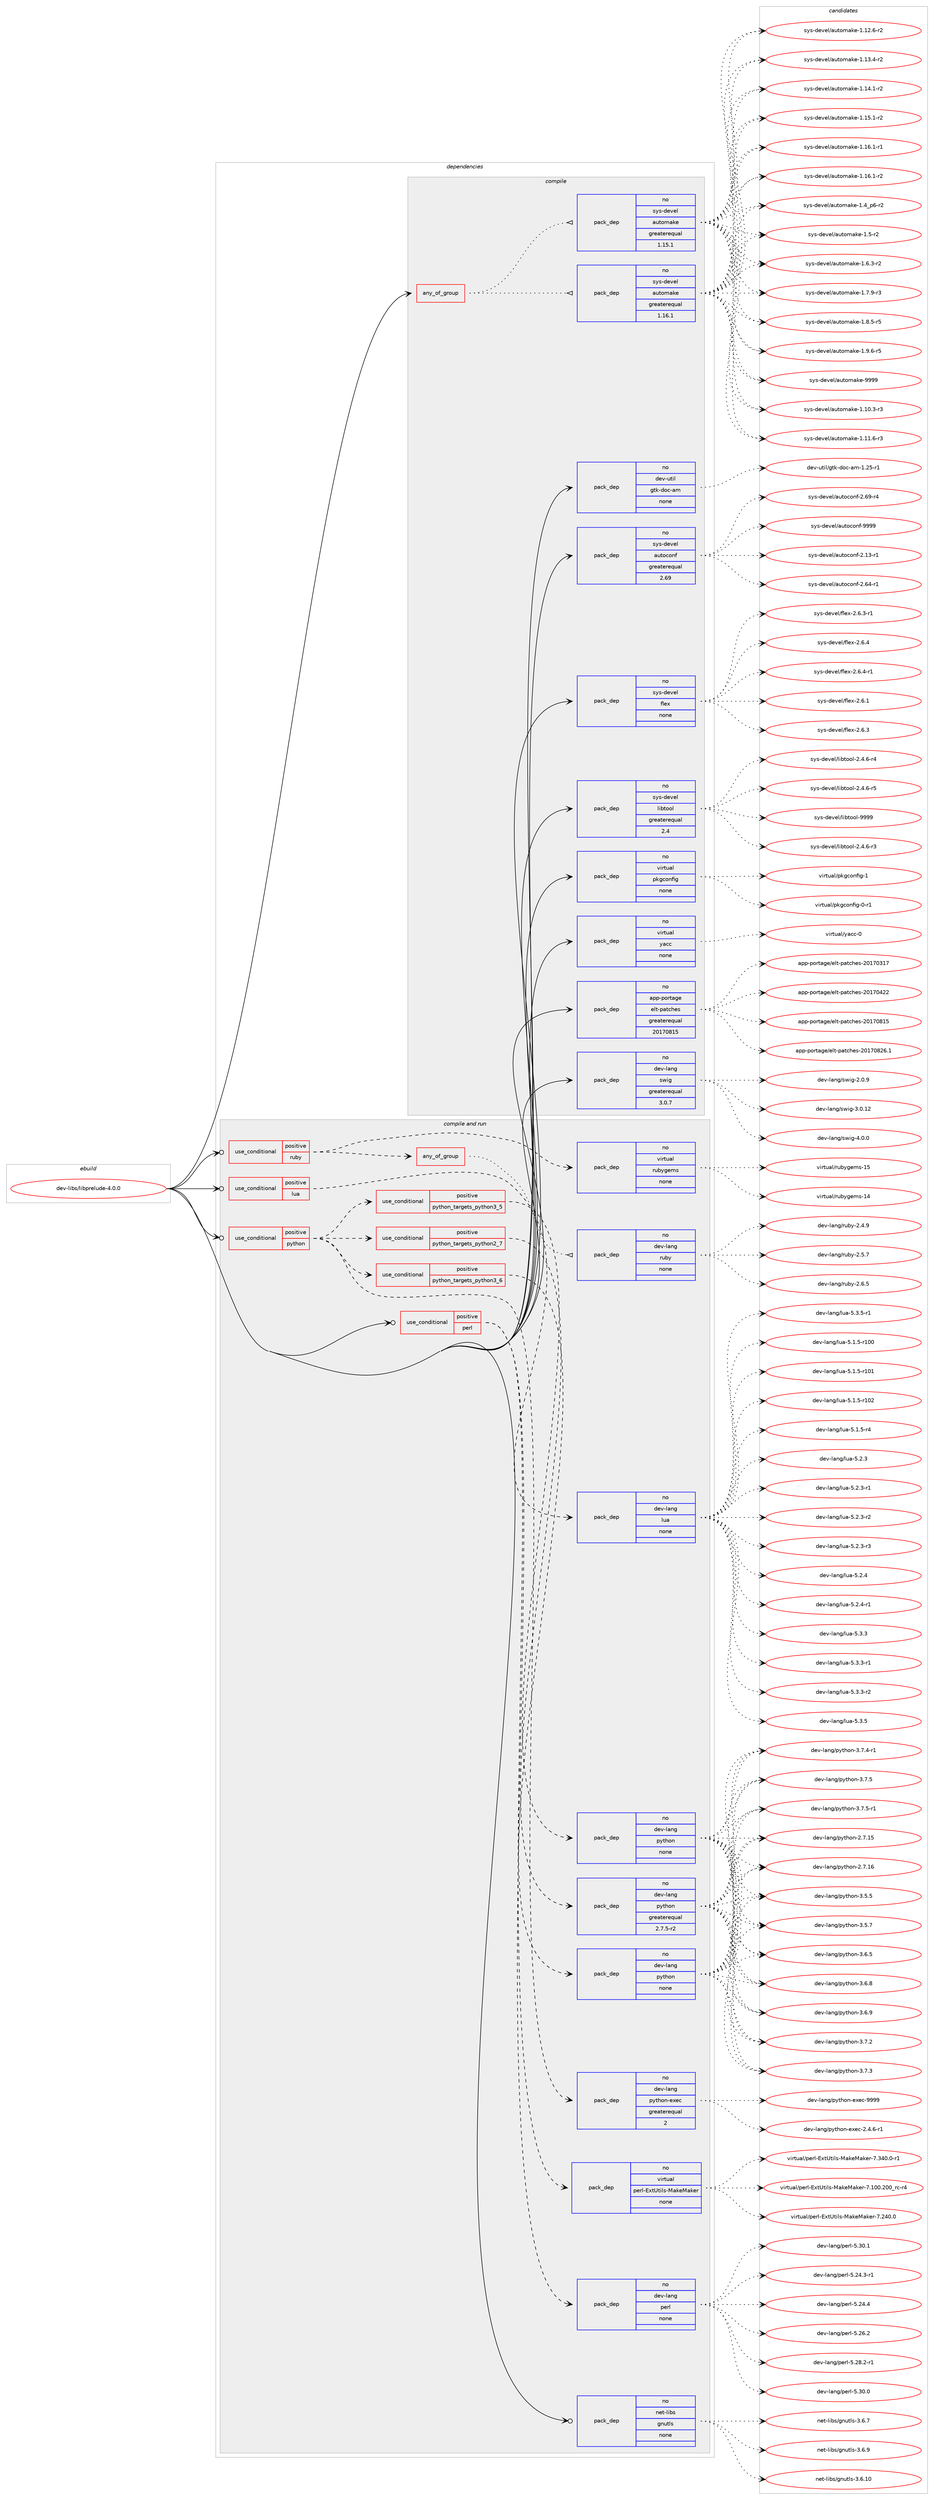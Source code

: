 digraph prolog {

# *************
# Graph options
# *************

newrank=true;
concentrate=true;
compound=true;
graph [rankdir=LR,fontname=Helvetica,fontsize=10,ranksep=1.5];#, ranksep=2.5, nodesep=0.2];
edge  [arrowhead=vee];
node  [fontname=Helvetica,fontsize=10];

# **********
# The ebuild
# **********

subgraph cluster_leftcol {
color=gray;
rank=same;
label=<<i>ebuild</i>>;
id [label="dev-libs/libprelude-4.0.0", color=red, width=4, href="../dev-libs/libprelude-4.0.0.svg"];
}

# ****************
# The dependencies
# ****************

subgraph cluster_midcol {
color=gray;
label=<<i>dependencies</i>>;
subgraph cluster_compile {
fillcolor="#eeeeee";
style=filled;
label=<<i>compile</i>>;
subgraph any11148 {
dependency566613 [label=<<TABLE BORDER="0" CELLBORDER="1" CELLSPACING="0" CELLPADDING="4"><TR><TD CELLPADDING="10">any_of_group</TD></TR></TABLE>>, shape=none, color=red];subgraph pack423155 {
dependency566614 [label=<<TABLE BORDER="0" CELLBORDER="1" CELLSPACING="0" CELLPADDING="4" WIDTH="220"><TR><TD ROWSPAN="6" CELLPADDING="30">pack_dep</TD></TR><TR><TD WIDTH="110">no</TD></TR><TR><TD>sys-devel</TD></TR><TR><TD>automake</TD></TR><TR><TD>greaterequal</TD></TR><TR><TD>1.16.1</TD></TR></TABLE>>, shape=none, color=blue];
}
dependency566613:e -> dependency566614:w [weight=20,style="dotted",arrowhead="oinv"];
subgraph pack423156 {
dependency566615 [label=<<TABLE BORDER="0" CELLBORDER="1" CELLSPACING="0" CELLPADDING="4" WIDTH="220"><TR><TD ROWSPAN="6" CELLPADDING="30">pack_dep</TD></TR><TR><TD WIDTH="110">no</TD></TR><TR><TD>sys-devel</TD></TR><TR><TD>automake</TD></TR><TR><TD>greaterequal</TD></TR><TR><TD>1.15.1</TD></TR></TABLE>>, shape=none, color=blue];
}
dependency566613:e -> dependency566615:w [weight=20,style="dotted",arrowhead="oinv"];
}
id:e -> dependency566613:w [weight=20,style="solid",arrowhead="vee"];
subgraph pack423157 {
dependency566616 [label=<<TABLE BORDER="0" CELLBORDER="1" CELLSPACING="0" CELLPADDING="4" WIDTH="220"><TR><TD ROWSPAN="6" CELLPADDING="30">pack_dep</TD></TR><TR><TD WIDTH="110">no</TD></TR><TR><TD>app-portage</TD></TR><TR><TD>elt-patches</TD></TR><TR><TD>greaterequal</TD></TR><TR><TD>20170815</TD></TR></TABLE>>, shape=none, color=blue];
}
id:e -> dependency566616:w [weight=20,style="solid",arrowhead="vee"];
subgraph pack423158 {
dependency566617 [label=<<TABLE BORDER="0" CELLBORDER="1" CELLSPACING="0" CELLPADDING="4" WIDTH="220"><TR><TD ROWSPAN="6" CELLPADDING="30">pack_dep</TD></TR><TR><TD WIDTH="110">no</TD></TR><TR><TD>dev-lang</TD></TR><TR><TD>swig</TD></TR><TR><TD>greaterequal</TD></TR><TR><TD>3.0.7</TD></TR></TABLE>>, shape=none, color=blue];
}
id:e -> dependency566617:w [weight=20,style="solid",arrowhead="vee"];
subgraph pack423159 {
dependency566618 [label=<<TABLE BORDER="0" CELLBORDER="1" CELLSPACING="0" CELLPADDING="4" WIDTH="220"><TR><TD ROWSPAN="6" CELLPADDING="30">pack_dep</TD></TR><TR><TD WIDTH="110">no</TD></TR><TR><TD>dev-util</TD></TR><TR><TD>gtk-doc-am</TD></TR><TR><TD>none</TD></TR><TR><TD></TD></TR></TABLE>>, shape=none, color=blue];
}
id:e -> dependency566618:w [weight=20,style="solid",arrowhead="vee"];
subgraph pack423160 {
dependency566619 [label=<<TABLE BORDER="0" CELLBORDER="1" CELLSPACING="0" CELLPADDING="4" WIDTH="220"><TR><TD ROWSPAN="6" CELLPADDING="30">pack_dep</TD></TR><TR><TD WIDTH="110">no</TD></TR><TR><TD>sys-devel</TD></TR><TR><TD>autoconf</TD></TR><TR><TD>greaterequal</TD></TR><TR><TD>2.69</TD></TR></TABLE>>, shape=none, color=blue];
}
id:e -> dependency566619:w [weight=20,style="solid",arrowhead="vee"];
subgraph pack423161 {
dependency566620 [label=<<TABLE BORDER="0" CELLBORDER="1" CELLSPACING="0" CELLPADDING="4" WIDTH="220"><TR><TD ROWSPAN="6" CELLPADDING="30">pack_dep</TD></TR><TR><TD WIDTH="110">no</TD></TR><TR><TD>sys-devel</TD></TR><TR><TD>flex</TD></TR><TR><TD>none</TD></TR><TR><TD></TD></TR></TABLE>>, shape=none, color=blue];
}
id:e -> dependency566620:w [weight=20,style="solid",arrowhead="vee"];
subgraph pack423162 {
dependency566621 [label=<<TABLE BORDER="0" CELLBORDER="1" CELLSPACING="0" CELLPADDING="4" WIDTH="220"><TR><TD ROWSPAN="6" CELLPADDING="30">pack_dep</TD></TR><TR><TD WIDTH="110">no</TD></TR><TR><TD>sys-devel</TD></TR><TR><TD>libtool</TD></TR><TR><TD>greaterequal</TD></TR><TR><TD>2.4</TD></TR></TABLE>>, shape=none, color=blue];
}
id:e -> dependency566621:w [weight=20,style="solid",arrowhead="vee"];
subgraph pack423163 {
dependency566622 [label=<<TABLE BORDER="0" CELLBORDER="1" CELLSPACING="0" CELLPADDING="4" WIDTH="220"><TR><TD ROWSPAN="6" CELLPADDING="30">pack_dep</TD></TR><TR><TD WIDTH="110">no</TD></TR><TR><TD>virtual</TD></TR><TR><TD>pkgconfig</TD></TR><TR><TD>none</TD></TR><TR><TD></TD></TR></TABLE>>, shape=none, color=blue];
}
id:e -> dependency566622:w [weight=20,style="solid",arrowhead="vee"];
subgraph pack423164 {
dependency566623 [label=<<TABLE BORDER="0" CELLBORDER="1" CELLSPACING="0" CELLPADDING="4" WIDTH="220"><TR><TD ROWSPAN="6" CELLPADDING="30">pack_dep</TD></TR><TR><TD WIDTH="110">no</TD></TR><TR><TD>virtual</TD></TR><TR><TD>yacc</TD></TR><TR><TD>none</TD></TR><TR><TD></TD></TR></TABLE>>, shape=none, color=blue];
}
id:e -> dependency566623:w [weight=20,style="solid",arrowhead="vee"];
}
subgraph cluster_compileandrun {
fillcolor="#eeeeee";
style=filled;
label=<<i>compile and run</i>>;
subgraph cond131953 {
dependency566624 [label=<<TABLE BORDER="0" CELLBORDER="1" CELLSPACING="0" CELLPADDING="4"><TR><TD ROWSPAN="3" CELLPADDING="10">use_conditional</TD></TR><TR><TD>positive</TD></TR><TR><TD>lua</TD></TR></TABLE>>, shape=none, color=red];
subgraph pack423165 {
dependency566625 [label=<<TABLE BORDER="0" CELLBORDER="1" CELLSPACING="0" CELLPADDING="4" WIDTH="220"><TR><TD ROWSPAN="6" CELLPADDING="30">pack_dep</TD></TR><TR><TD WIDTH="110">no</TD></TR><TR><TD>dev-lang</TD></TR><TR><TD>lua</TD></TR><TR><TD>none</TD></TR><TR><TD></TD></TR></TABLE>>, shape=none, color=blue];
}
dependency566624:e -> dependency566625:w [weight=20,style="dashed",arrowhead="vee"];
}
id:e -> dependency566624:w [weight=20,style="solid",arrowhead="odotvee"];
subgraph cond131954 {
dependency566626 [label=<<TABLE BORDER="0" CELLBORDER="1" CELLSPACING="0" CELLPADDING="4"><TR><TD ROWSPAN="3" CELLPADDING="10">use_conditional</TD></TR><TR><TD>positive</TD></TR><TR><TD>perl</TD></TR></TABLE>>, shape=none, color=red];
subgraph pack423166 {
dependency566627 [label=<<TABLE BORDER="0" CELLBORDER="1" CELLSPACING="0" CELLPADDING="4" WIDTH="220"><TR><TD ROWSPAN="6" CELLPADDING="30">pack_dep</TD></TR><TR><TD WIDTH="110">no</TD></TR><TR><TD>dev-lang</TD></TR><TR><TD>perl</TD></TR><TR><TD>none</TD></TR><TR><TD></TD></TR></TABLE>>, shape=none, color=blue];
}
dependency566626:e -> dependency566627:w [weight=20,style="dashed",arrowhead="vee"];
subgraph pack423167 {
dependency566628 [label=<<TABLE BORDER="0" CELLBORDER="1" CELLSPACING="0" CELLPADDING="4" WIDTH="220"><TR><TD ROWSPAN="6" CELLPADDING="30">pack_dep</TD></TR><TR><TD WIDTH="110">no</TD></TR><TR><TD>virtual</TD></TR><TR><TD>perl-ExtUtils-MakeMaker</TD></TR><TR><TD>none</TD></TR><TR><TD></TD></TR></TABLE>>, shape=none, color=blue];
}
dependency566626:e -> dependency566628:w [weight=20,style="dashed",arrowhead="vee"];
}
id:e -> dependency566626:w [weight=20,style="solid",arrowhead="odotvee"];
subgraph cond131955 {
dependency566629 [label=<<TABLE BORDER="0" CELLBORDER="1" CELLSPACING="0" CELLPADDING="4"><TR><TD ROWSPAN="3" CELLPADDING="10">use_conditional</TD></TR><TR><TD>positive</TD></TR><TR><TD>python</TD></TR></TABLE>>, shape=none, color=red];
subgraph cond131956 {
dependency566630 [label=<<TABLE BORDER="0" CELLBORDER="1" CELLSPACING="0" CELLPADDING="4"><TR><TD ROWSPAN="3" CELLPADDING="10">use_conditional</TD></TR><TR><TD>positive</TD></TR><TR><TD>python_targets_python2_7</TD></TR></TABLE>>, shape=none, color=red];
subgraph pack423168 {
dependency566631 [label=<<TABLE BORDER="0" CELLBORDER="1" CELLSPACING="0" CELLPADDING="4" WIDTH="220"><TR><TD ROWSPAN="6" CELLPADDING="30">pack_dep</TD></TR><TR><TD WIDTH="110">no</TD></TR><TR><TD>dev-lang</TD></TR><TR><TD>python</TD></TR><TR><TD>greaterequal</TD></TR><TR><TD>2.7.5-r2</TD></TR></TABLE>>, shape=none, color=blue];
}
dependency566630:e -> dependency566631:w [weight=20,style="dashed",arrowhead="vee"];
}
dependency566629:e -> dependency566630:w [weight=20,style="dashed",arrowhead="vee"];
subgraph cond131957 {
dependency566632 [label=<<TABLE BORDER="0" CELLBORDER="1" CELLSPACING="0" CELLPADDING="4"><TR><TD ROWSPAN="3" CELLPADDING="10">use_conditional</TD></TR><TR><TD>positive</TD></TR><TR><TD>python_targets_python3_5</TD></TR></TABLE>>, shape=none, color=red];
subgraph pack423169 {
dependency566633 [label=<<TABLE BORDER="0" CELLBORDER="1" CELLSPACING="0" CELLPADDING="4" WIDTH="220"><TR><TD ROWSPAN="6" CELLPADDING="30">pack_dep</TD></TR><TR><TD WIDTH="110">no</TD></TR><TR><TD>dev-lang</TD></TR><TR><TD>python</TD></TR><TR><TD>none</TD></TR><TR><TD></TD></TR></TABLE>>, shape=none, color=blue];
}
dependency566632:e -> dependency566633:w [weight=20,style="dashed",arrowhead="vee"];
}
dependency566629:e -> dependency566632:w [weight=20,style="dashed",arrowhead="vee"];
subgraph cond131958 {
dependency566634 [label=<<TABLE BORDER="0" CELLBORDER="1" CELLSPACING="0" CELLPADDING="4"><TR><TD ROWSPAN="3" CELLPADDING="10">use_conditional</TD></TR><TR><TD>positive</TD></TR><TR><TD>python_targets_python3_6</TD></TR></TABLE>>, shape=none, color=red];
subgraph pack423170 {
dependency566635 [label=<<TABLE BORDER="0" CELLBORDER="1" CELLSPACING="0" CELLPADDING="4" WIDTH="220"><TR><TD ROWSPAN="6" CELLPADDING="30">pack_dep</TD></TR><TR><TD WIDTH="110">no</TD></TR><TR><TD>dev-lang</TD></TR><TR><TD>python</TD></TR><TR><TD>none</TD></TR><TR><TD></TD></TR></TABLE>>, shape=none, color=blue];
}
dependency566634:e -> dependency566635:w [weight=20,style="dashed",arrowhead="vee"];
}
dependency566629:e -> dependency566634:w [weight=20,style="dashed",arrowhead="vee"];
subgraph pack423171 {
dependency566636 [label=<<TABLE BORDER="0" CELLBORDER="1" CELLSPACING="0" CELLPADDING="4" WIDTH="220"><TR><TD ROWSPAN="6" CELLPADDING="30">pack_dep</TD></TR><TR><TD WIDTH="110">no</TD></TR><TR><TD>dev-lang</TD></TR><TR><TD>python-exec</TD></TR><TR><TD>greaterequal</TD></TR><TR><TD>2</TD></TR></TABLE>>, shape=none, color=blue];
}
dependency566629:e -> dependency566636:w [weight=20,style="dashed",arrowhead="vee"];
}
id:e -> dependency566629:w [weight=20,style="solid",arrowhead="odotvee"];
subgraph cond131959 {
dependency566637 [label=<<TABLE BORDER="0" CELLBORDER="1" CELLSPACING="0" CELLPADDING="4"><TR><TD ROWSPAN="3" CELLPADDING="10">use_conditional</TD></TR><TR><TD>positive</TD></TR><TR><TD>ruby</TD></TR></TABLE>>, shape=none, color=red];
subgraph any11149 {
dependency566638 [label=<<TABLE BORDER="0" CELLBORDER="1" CELLSPACING="0" CELLPADDING="4"><TR><TD CELLPADDING="10">any_of_group</TD></TR></TABLE>>, shape=none, color=red];subgraph pack423172 {
dependency566639 [label=<<TABLE BORDER="0" CELLBORDER="1" CELLSPACING="0" CELLPADDING="4" WIDTH="220"><TR><TD ROWSPAN="6" CELLPADDING="30">pack_dep</TD></TR><TR><TD WIDTH="110">no</TD></TR><TR><TD>dev-lang</TD></TR><TR><TD>ruby</TD></TR><TR><TD>none</TD></TR><TR><TD></TD></TR></TABLE>>, shape=none, color=blue];
}
dependency566638:e -> dependency566639:w [weight=20,style="dotted",arrowhead="oinv"];
}
dependency566637:e -> dependency566638:w [weight=20,style="dashed",arrowhead="vee"];
subgraph pack423173 {
dependency566640 [label=<<TABLE BORDER="0" CELLBORDER="1" CELLSPACING="0" CELLPADDING="4" WIDTH="220"><TR><TD ROWSPAN="6" CELLPADDING="30">pack_dep</TD></TR><TR><TD WIDTH="110">no</TD></TR><TR><TD>virtual</TD></TR><TR><TD>rubygems</TD></TR><TR><TD>none</TD></TR><TR><TD></TD></TR></TABLE>>, shape=none, color=blue];
}
dependency566637:e -> dependency566640:w [weight=20,style="dashed",arrowhead="vee"];
}
id:e -> dependency566637:w [weight=20,style="solid",arrowhead="odotvee"];
subgraph pack423174 {
dependency566641 [label=<<TABLE BORDER="0" CELLBORDER="1" CELLSPACING="0" CELLPADDING="4" WIDTH="220"><TR><TD ROWSPAN="6" CELLPADDING="30">pack_dep</TD></TR><TR><TD WIDTH="110">no</TD></TR><TR><TD>net-libs</TD></TR><TR><TD>gnutls</TD></TR><TR><TD>none</TD></TR><TR><TD></TD></TR></TABLE>>, shape=none, color=blue];
}
id:e -> dependency566641:w [weight=20,style="solid",arrowhead="odotvee"];
}
subgraph cluster_run {
fillcolor="#eeeeee";
style=filled;
label=<<i>run</i>>;
}
}

# **************
# The candidates
# **************

subgraph cluster_choices {
rank=same;
color=gray;
label=<<i>candidates</i>>;

subgraph choice423155 {
color=black;
nodesep=1;
choice11512111545100101118101108479711711611110997107101454946494846514511451 [label="sys-devel/automake-1.10.3-r3", color=red, width=4,href="../sys-devel/automake-1.10.3-r3.svg"];
choice11512111545100101118101108479711711611110997107101454946494946544511451 [label="sys-devel/automake-1.11.6-r3", color=red, width=4,href="../sys-devel/automake-1.11.6-r3.svg"];
choice11512111545100101118101108479711711611110997107101454946495046544511450 [label="sys-devel/automake-1.12.6-r2", color=red, width=4,href="../sys-devel/automake-1.12.6-r2.svg"];
choice11512111545100101118101108479711711611110997107101454946495146524511450 [label="sys-devel/automake-1.13.4-r2", color=red, width=4,href="../sys-devel/automake-1.13.4-r2.svg"];
choice11512111545100101118101108479711711611110997107101454946495246494511450 [label="sys-devel/automake-1.14.1-r2", color=red, width=4,href="../sys-devel/automake-1.14.1-r2.svg"];
choice11512111545100101118101108479711711611110997107101454946495346494511450 [label="sys-devel/automake-1.15.1-r2", color=red, width=4,href="../sys-devel/automake-1.15.1-r2.svg"];
choice11512111545100101118101108479711711611110997107101454946495446494511449 [label="sys-devel/automake-1.16.1-r1", color=red, width=4,href="../sys-devel/automake-1.16.1-r1.svg"];
choice11512111545100101118101108479711711611110997107101454946495446494511450 [label="sys-devel/automake-1.16.1-r2", color=red, width=4,href="../sys-devel/automake-1.16.1-r2.svg"];
choice115121115451001011181011084797117116111109971071014549465295112544511450 [label="sys-devel/automake-1.4_p6-r2", color=red, width=4,href="../sys-devel/automake-1.4_p6-r2.svg"];
choice11512111545100101118101108479711711611110997107101454946534511450 [label="sys-devel/automake-1.5-r2", color=red, width=4,href="../sys-devel/automake-1.5-r2.svg"];
choice115121115451001011181011084797117116111109971071014549465446514511450 [label="sys-devel/automake-1.6.3-r2", color=red, width=4,href="../sys-devel/automake-1.6.3-r2.svg"];
choice115121115451001011181011084797117116111109971071014549465546574511451 [label="sys-devel/automake-1.7.9-r3", color=red, width=4,href="../sys-devel/automake-1.7.9-r3.svg"];
choice115121115451001011181011084797117116111109971071014549465646534511453 [label="sys-devel/automake-1.8.5-r5", color=red, width=4,href="../sys-devel/automake-1.8.5-r5.svg"];
choice115121115451001011181011084797117116111109971071014549465746544511453 [label="sys-devel/automake-1.9.6-r5", color=red, width=4,href="../sys-devel/automake-1.9.6-r5.svg"];
choice115121115451001011181011084797117116111109971071014557575757 [label="sys-devel/automake-9999", color=red, width=4,href="../sys-devel/automake-9999.svg"];
dependency566614:e -> choice11512111545100101118101108479711711611110997107101454946494846514511451:w [style=dotted,weight="100"];
dependency566614:e -> choice11512111545100101118101108479711711611110997107101454946494946544511451:w [style=dotted,weight="100"];
dependency566614:e -> choice11512111545100101118101108479711711611110997107101454946495046544511450:w [style=dotted,weight="100"];
dependency566614:e -> choice11512111545100101118101108479711711611110997107101454946495146524511450:w [style=dotted,weight="100"];
dependency566614:e -> choice11512111545100101118101108479711711611110997107101454946495246494511450:w [style=dotted,weight="100"];
dependency566614:e -> choice11512111545100101118101108479711711611110997107101454946495346494511450:w [style=dotted,weight="100"];
dependency566614:e -> choice11512111545100101118101108479711711611110997107101454946495446494511449:w [style=dotted,weight="100"];
dependency566614:e -> choice11512111545100101118101108479711711611110997107101454946495446494511450:w [style=dotted,weight="100"];
dependency566614:e -> choice115121115451001011181011084797117116111109971071014549465295112544511450:w [style=dotted,weight="100"];
dependency566614:e -> choice11512111545100101118101108479711711611110997107101454946534511450:w [style=dotted,weight="100"];
dependency566614:e -> choice115121115451001011181011084797117116111109971071014549465446514511450:w [style=dotted,weight="100"];
dependency566614:e -> choice115121115451001011181011084797117116111109971071014549465546574511451:w [style=dotted,weight="100"];
dependency566614:e -> choice115121115451001011181011084797117116111109971071014549465646534511453:w [style=dotted,weight="100"];
dependency566614:e -> choice115121115451001011181011084797117116111109971071014549465746544511453:w [style=dotted,weight="100"];
dependency566614:e -> choice115121115451001011181011084797117116111109971071014557575757:w [style=dotted,weight="100"];
}
subgraph choice423156 {
color=black;
nodesep=1;
choice11512111545100101118101108479711711611110997107101454946494846514511451 [label="sys-devel/automake-1.10.3-r3", color=red, width=4,href="../sys-devel/automake-1.10.3-r3.svg"];
choice11512111545100101118101108479711711611110997107101454946494946544511451 [label="sys-devel/automake-1.11.6-r3", color=red, width=4,href="../sys-devel/automake-1.11.6-r3.svg"];
choice11512111545100101118101108479711711611110997107101454946495046544511450 [label="sys-devel/automake-1.12.6-r2", color=red, width=4,href="../sys-devel/automake-1.12.6-r2.svg"];
choice11512111545100101118101108479711711611110997107101454946495146524511450 [label="sys-devel/automake-1.13.4-r2", color=red, width=4,href="../sys-devel/automake-1.13.4-r2.svg"];
choice11512111545100101118101108479711711611110997107101454946495246494511450 [label="sys-devel/automake-1.14.1-r2", color=red, width=4,href="../sys-devel/automake-1.14.1-r2.svg"];
choice11512111545100101118101108479711711611110997107101454946495346494511450 [label="sys-devel/automake-1.15.1-r2", color=red, width=4,href="../sys-devel/automake-1.15.1-r2.svg"];
choice11512111545100101118101108479711711611110997107101454946495446494511449 [label="sys-devel/automake-1.16.1-r1", color=red, width=4,href="../sys-devel/automake-1.16.1-r1.svg"];
choice11512111545100101118101108479711711611110997107101454946495446494511450 [label="sys-devel/automake-1.16.1-r2", color=red, width=4,href="../sys-devel/automake-1.16.1-r2.svg"];
choice115121115451001011181011084797117116111109971071014549465295112544511450 [label="sys-devel/automake-1.4_p6-r2", color=red, width=4,href="../sys-devel/automake-1.4_p6-r2.svg"];
choice11512111545100101118101108479711711611110997107101454946534511450 [label="sys-devel/automake-1.5-r2", color=red, width=4,href="../sys-devel/automake-1.5-r2.svg"];
choice115121115451001011181011084797117116111109971071014549465446514511450 [label="sys-devel/automake-1.6.3-r2", color=red, width=4,href="../sys-devel/automake-1.6.3-r2.svg"];
choice115121115451001011181011084797117116111109971071014549465546574511451 [label="sys-devel/automake-1.7.9-r3", color=red, width=4,href="../sys-devel/automake-1.7.9-r3.svg"];
choice115121115451001011181011084797117116111109971071014549465646534511453 [label="sys-devel/automake-1.8.5-r5", color=red, width=4,href="../sys-devel/automake-1.8.5-r5.svg"];
choice115121115451001011181011084797117116111109971071014549465746544511453 [label="sys-devel/automake-1.9.6-r5", color=red, width=4,href="../sys-devel/automake-1.9.6-r5.svg"];
choice115121115451001011181011084797117116111109971071014557575757 [label="sys-devel/automake-9999", color=red, width=4,href="../sys-devel/automake-9999.svg"];
dependency566615:e -> choice11512111545100101118101108479711711611110997107101454946494846514511451:w [style=dotted,weight="100"];
dependency566615:e -> choice11512111545100101118101108479711711611110997107101454946494946544511451:w [style=dotted,weight="100"];
dependency566615:e -> choice11512111545100101118101108479711711611110997107101454946495046544511450:w [style=dotted,weight="100"];
dependency566615:e -> choice11512111545100101118101108479711711611110997107101454946495146524511450:w [style=dotted,weight="100"];
dependency566615:e -> choice11512111545100101118101108479711711611110997107101454946495246494511450:w [style=dotted,weight="100"];
dependency566615:e -> choice11512111545100101118101108479711711611110997107101454946495346494511450:w [style=dotted,weight="100"];
dependency566615:e -> choice11512111545100101118101108479711711611110997107101454946495446494511449:w [style=dotted,weight="100"];
dependency566615:e -> choice11512111545100101118101108479711711611110997107101454946495446494511450:w [style=dotted,weight="100"];
dependency566615:e -> choice115121115451001011181011084797117116111109971071014549465295112544511450:w [style=dotted,weight="100"];
dependency566615:e -> choice11512111545100101118101108479711711611110997107101454946534511450:w [style=dotted,weight="100"];
dependency566615:e -> choice115121115451001011181011084797117116111109971071014549465446514511450:w [style=dotted,weight="100"];
dependency566615:e -> choice115121115451001011181011084797117116111109971071014549465546574511451:w [style=dotted,weight="100"];
dependency566615:e -> choice115121115451001011181011084797117116111109971071014549465646534511453:w [style=dotted,weight="100"];
dependency566615:e -> choice115121115451001011181011084797117116111109971071014549465746544511453:w [style=dotted,weight="100"];
dependency566615:e -> choice115121115451001011181011084797117116111109971071014557575757:w [style=dotted,weight="100"];
}
subgraph choice423157 {
color=black;
nodesep=1;
choice97112112451121111141169710310147101108116451129711699104101115455048495548514955 [label="app-portage/elt-patches-20170317", color=red, width=4,href="../app-portage/elt-patches-20170317.svg"];
choice97112112451121111141169710310147101108116451129711699104101115455048495548525050 [label="app-portage/elt-patches-20170422", color=red, width=4,href="../app-portage/elt-patches-20170422.svg"];
choice97112112451121111141169710310147101108116451129711699104101115455048495548564953 [label="app-portage/elt-patches-20170815", color=red, width=4,href="../app-portage/elt-patches-20170815.svg"];
choice971121124511211111411697103101471011081164511297116991041011154550484955485650544649 [label="app-portage/elt-patches-20170826.1", color=red, width=4,href="../app-portage/elt-patches-20170826.1.svg"];
dependency566616:e -> choice97112112451121111141169710310147101108116451129711699104101115455048495548514955:w [style=dotted,weight="100"];
dependency566616:e -> choice97112112451121111141169710310147101108116451129711699104101115455048495548525050:w [style=dotted,weight="100"];
dependency566616:e -> choice97112112451121111141169710310147101108116451129711699104101115455048495548564953:w [style=dotted,weight="100"];
dependency566616:e -> choice971121124511211111411697103101471011081164511297116991041011154550484955485650544649:w [style=dotted,weight="100"];
}
subgraph choice423158 {
color=black;
nodesep=1;
choice100101118451089711010347115119105103455046484657 [label="dev-lang/swig-2.0.9", color=red, width=4,href="../dev-lang/swig-2.0.9.svg"];
choice10010111845108971101034711511910510345514648464950 [label="dev-lang/swig-3.0.12", color=red, width=4,href="../dev-lang/swig-3.0.12.svg"];
choice100101118451089711010347115119105103455246484648 [label="dev-lang/swig-4.0.0", color=red, width=4,href="../dev-lang/swig-4.0.0.svg"];
dependency566617:e -> choice100101118451089711010347115119105103455046484657:w [style=dotted,weight="100"];
dependency566617:e -> choice10010111845108971101034711511910510345514648464950:w [style=dotted,weight="100"];
dependency566617:e -> choice100101118451089711010347115119105103455246484648:w [style=dotted,weight="100"];
}
subgraph choice423159 {
color=black;
nodesep=1;
choice10010111845117116105108471031161074510011199459710945494650534511449 [label="dev-util/gtk-doc-am-1.25-r1", color=red, width=4,href="../dev-util/gtk-doc-am-1.25-r1.svg"];
dependency566618:e -> choice10010111845117116105108471031161074510011199459710945494650534511449:w [style=dotted,weight="100"];
}
subgraph choice423160 {
color=black;
nodesep=1;
choice1151211154510010111810110847971171161119911111010245504649514511449 [label="sys-devel/autoconf-2.13-r1", color=red, width=4,href="../sys-devel/autoconf-2.13-r1.svg"];
choice1151211154510010111810110847971171161119911111010245504654524511449 [label="sys-devel/autoconf-2.64-r1", color=red, width=4,href="../sys-devel/autoconf-2.64-r1.svg"];
choice1151211154510010111810110847971171161119911111010245504654574511452 [label="sys-devel/autoconf-2.69-r4", color=red, width=4,href="../sys-devel/autoconf-2.69-r4.svg"];
choice115121115451001011181011084797117116111991111101024557575757 [label="sys-devel/autoconf-9999", color=red, width=4,href="../sys-devel/autoconf-9999.svg"];
dependency566619:e -> choice1151211154510010111810110847971171161119911111010245504649514511449:w [style=dotted,weight="100"];
dependency566619:e -> choice1151211154510010111810110847971171161119911111010245504654524511449:w [style=dotted,weight="100"];
dependency566619:e -> choice1151211154510010111810110847971171161119911111010245504654574511452:w [style=dotted,weight="100"];
dependency566619:e -> choice115121115451001011181011084797117116111991111101024557575757:w [style=dotted,weight="100"];
}
subgraph choice423161 {
color=black;
nodesep=1;
choice1151211154510010111810110847102108101120455046544649 [label="sys-devel/flex-2.6.1", color=red, width=4,href="../sys-devel/flex-2.6.1.svg"];
choice1151211154510010111810110847102108101120455046544651 [label="sys-devel/flex-2.6.3", color=red, width=4,href="../sys-devel/flex-2.6.3.svg"];
choice11512111545100101118101108471021081011204550465446514511449 [label="sys-devel/flex-2.6.3-r1", color=red, width=4,href="../sys-devel/flex-2.6.3-r1.svg"];
choice1151211154510010111810110847102108101120455046544652 [label="sys-devel/flex-2.6.4", color=red, width=4,href="../sys-devel/flex-2.6.4.svg"];
choice11512111545100101118101108471021081011204550465446524511449 [label="sys-devel/flex-2.6.4-r1", color=red, width=4,href="../sys-devel/flex-2.6.4-r1.svg"];
dependency566620:e -> choice1151211154510010111810110847102108101120455046544649:w [style=dotted,weight="100"];
dependency566620:e -> choice1151211154510010111810110847102108101120455046544651:w [style=dotted,weight="100"];
dependency566620:e -> choice11512111545100101118101108471021081011204550465446514511449:w [style=dotted,weight="100"];
dependency566620:e -> choice1151211154510010111810110847102108101120455046544652:w [style=dotted,weight="100"];
dependency566620:e -> choice11512111545100101118101108471021081011204550465446524511449:w [style=dotted,weight="100"];
}
subgraph choice423162 {
color=black;
nodesep=1;
choice1151211154510010111810110847108105981161111111084550465246544511451 [label="sys-devel/libtool-2.4.6-r3", color=red, width=4,href="../sys-devel/libtool-2.4.6-r3.svg"];
choice1151211154510010111810110847108105981161111111084550465246544511452 [label="sys-devel/libtool-2.4.6-r4", color=red, width=4,href="../sys-devel/libtool-2.4.6-r4.svg"];
choice1151211154510010111810110847108105981161111111084550465246544511453 [label="sys-devel/libtool-2.4.6-r5", color=red, width=4,href="../sys-devel/libtool-2.4.6-r5.svg"];
choice1151211154510010111810110847108105981161111111084557575757 [label="sys-devel/libtool-9999", color=red, width=4,href="../sys-devel/libtool-9999.svg"];
dependency566621:e -> choice1151211154510010111810110847108105981161111111084550465246544511451:w [style=dotted,weight="100"];
dependency566621:e -> choice1151211154510010111810110847108105981161111111084550465246544511452:w [style=dotted,weight="100"];
dependency566621:e -> choice1151211154510010111810110847108105981161111111084550465246544511453:w [style=dotted,weight="100"];
dependency566621:e -> choice1151211154510010111810110847108105981161111111084557575757:w [style=dotted,weight="100"];
}
subgraph choice423163 {
color=black;
nodesep=1;
choice11810511411611797108471121071039911111010210510345484511449 [label="virtual/pkgconfig-0-r1", color=red, width=4,href="../virtual/pkgconfig-0-r1.svg"];
choice1181051141161179710847112107103991111101021051034549 [label="virtual/pkgconfig-1", color=red, width=4,href="../virtual/pkgconfig-1.svg"];
dependency566622:e -> choice11810511411611797108471121071039911111010210510345484511449:w [style=dotted,weight="100"];
dependency566622:e -> choice1181051141161179710847112107103991111101021051034549:w [style=dotted,weight="100"];
}
subgraph choice423164 {
color=black;
nodesep=1;
choice11810511411611797108471219799994548 [label="virtual/yacc-0", color=red, width=4,href="../virtual/yacc-0.svg"];
dependency566623:e -> choice11810511411611797108471219799994548:w [style=dotted,weight="100"];
}
subgraph choice423165 {
color=black;
nodesep=1;
choice1001011184510897110103471081179745534649465345114494848 [label="dev-lang/lua-5.1.5-r100", color=red, width=4,href="../dev-lang/lua-5.1.5-r100.svg"];
choice1001011184510897110103471081179745534649465345114494849 [label="dev-lang/lua-5.1.5-r101", color=red, width=4,href="../dev-lang/lua-5.1.5-r101.svg"];
choice1001011184510897110103471081179745534649465345114494850 [label="dev-lang/lua-5.1.5-r102", color=red, width=4,href="../dev-lang/lua-5.1.5-r102.svg"];
choice100101118451089711010347108117974553464946534511452 [label="dev-lang/lua-5.1.5-r4", color=red, width=4,href="../dev-lang/lua-5.1.5-r4.svg"];
choice10010111845108971101034710811797455346504651 [label="dev-lang/lua-5.2.3", color=red, width=4,href="../dev-lang/lua-5.2.3.svg"];
choice100101118451089711010347108117974553465046514511449 [label="dev-lang/lua-5.2.3-r1", color=red, width=4,href="../dev-lang/lua-5.2.3-r1.svg"];
choice100101118451089711010347108117974553465046514511450 [label="dev-lang/lua-5.2.3-r2", color=red, width=4,href="../dev-lang/lua-5.2.3-r2.svg"];
choice100101118451089711010347108117974553465046514511451 [label="dev-lang/lua-5.2.3-r3", color=red, width=4,href="../dev-lang/lua-5.2.3-r3.svg"];
choice10010111845108971101034710811797455346504652 [label="dev-lang/lua-5.2.4", color=red, width=4,href="../dev-lang/lua-5.2.4.svg"];
choice100101118451089711010347108117974553465046524511449 [label="dev-lang/lua-5.2.4-r1", color=red, width=4,href="../dev-lang/lua-5.2.4-r1.svg"];
choice10010111845108971101034710811797455346514651 [label="dev-lang/lua-5.3.3", color=red, width=4,href="../dev-lang/lua-5.3.3.svg"];
choice100101118451089711010347108117974553465146514511449 [label="dev-lang/lua-5.3.3-r1", color=red, width=4,href="../dev-lang/lua-5.3.3-r1.svg"];
choice100101118451089711010347108117974553465146514511450 [label="dev-lang/lua-5.3.3-r2", color=red, width=4,href="../dev-lang/lua-5.3.3-r2.svg"];
choice10010111845108971101034710811797455346514653 [label="dev-lang/lua-5.3.5", color=red, width=4,href="../dev-lang/lua-5.3.5.svg"];
choice100101118451089711010347108117974553465146534511449 [label="dev-lang/lua-5.3.5-r1", color=red, width=4,href="../dev-lang/lua-5.3.5-r1.svg"];
dependency566625:e -> choice1001011184510897110103471081179745534649465345114494848:w [style=dotted,weight="100"];
dependency566625:e -> choice1001011184510897110103471081179745534649465345114494849:w [style=dotted,weight="100"];
dependency566625:e -> choice1001011184510897110103471081179745534649465345114494850:w [style=dotted,weight="100"];
dependency566625:e -> choice100101118451089711010347108117974553464946534511452:w [style=dotted,weight="100"];
dependency566625:e -> choice10010111845108971101034710811797455346504651:w [style=dotted,weight="100"];
dependency566625:e -> choice100101118451089711010347108117974553465046514511449:w [style=dotted,weight="100"];
dependency566625:e -> choice100101118451089711010347108117974553465046514511450:w [style=dotted,weight="100"];
dependency566625:e -> choice100101118451089711010347108117974553465046514511451:w [style=dotted,weight="100"];
dependency566625:e -> choice10010111845108971101034710811797455346504652:w [style=dotted,weight="100"];
dependency566625:e -> choice100101118451089711010347108117974553465046524511449:w [style=dotted,weight="100"];
dependency566625:e -> choice10010111845108971101034710811797455346514651:w [style=dotted,weight="100"];
dependency566625:e -> choice100101118451089711010347108117974553465146514511449:w [style=dotted,weight="100"];
dependency566625:e -> choice100101118451089711010347108117974553465146514511450:w [style=dotted,weight="100"];
dependency566625:e -> choice10010111845108971101034710811797455346514653:w [style=dotted,weight="100"];
dependency566625:e -> choice100101118451089711010347108117974553465146534511449:w [style=dotted,weight="100"];
}
subgraph choice423166 {
color=black;
nodesep=1;
choice100101118451089711010347112101114108455346505246514511449 [label="dev-lang/perl-5.24.3-r1", color=red, width=4,href="../dev-lang/perl-5.24.3-r1.svg"];
choice10010111845108971101034711210111410845534650524652 [label="dev-lang/perl-5.24.4", color=red, width=4,href="../dev-lang/perl-5.24.4.svg"];
choice10010111845108971101034711210111410845534650544650 [label="dev-lang/perl-5.26.2", color=red, width=4,href="../dev-lang/perl-5.26.2.svg"];
choice100101118451089711010347112101114108455346505646504511449 [label="dev-lang/perl-5.28.2-r1", color=red, width=4,href="../dev-lang/perl-5.28.2-r1.svg"];
choice10010111845108971101034711210111410845534651484648 [label="dev-lang/perl-5.30.0", color=red, width=4,href="../dev-lang/perl-5.30.0.svg"];
choice10010111845108971101034711210111410845534651484649 [label="dev-lang/perl-5.30.1", color=red, width=4,href="../dev-lang/perl-5.30.1.svg"];
dependency566627:e -> choice100101118451089711010347112101114108455346505246514511449:w [style=dotted,weight="100"];
dependency566627:e -> choice10010111845108971101034711210111410845534650524652:w [style=dotted,weight="100"];
dependency566627:e -> choice10010111845108971101034711210111410845534650544650:w [style=dotted,weight="100"];
dependency566627:e -> choice100101118451089711010347112101114108455346505646504511449:w [style=dotted,weight="100"];
dependency566627:e -> choice10010111845108971101034711210111410845534651484648:w [style=dotted,weight="100"];
dependency566627:e -> choice10010111845108971101034711210111410845534651484649:w [style=dotted,weight="100"];
}
subgraph choice423167 {
color=black;
nodesep=1;
choice118105114116117971084711210111410845691201168511610510811545779710710177971071011144555464948484650484895114994511452 [label="virtual/perl-ExtUtils-MakeMaker-7.100.200_rc-r4", color=red, width=4,href="../virtual/perl-ExtUtils-MakeMaker-7.100.200_rc-r4.svg"];
choice118105114116117971084711210111410845691201168511610510811545779710710177971071011144555465052484648 [label="virtual/perl-ExtUtils-MakeMaker-7.240.0", color=red, width=4,href="../virtual/perl-ExtUtils-MakeMaker-7.240.0.svg"];
choice1181051141161179710847112101114108456912011685116105108115457797107101779710710111445554651524846484511449 [label="virtual/perl-ExtUtils-MakeMaker-7.340.0-r1", color=red, width=4,href="../virtual/perl-ExtUtils-MakeMaker-7.340.0-r1.svg"];
dependency566628:e -> choice118105114116117971084711210111410845691201168511610510811545779710710177971071011144555464948484650484895114994511452:w [style=dotted,weight="100"];
dependency566628:e -> choice118105114116117971084711210111410845691201168511610510811545779710710177971071011144555465052484648:w [style=dotted,weight="100"];
dependency566628:e -> choice1181051141161179710847112101114108456912011685116105108115457797107101779710710111445554651524846484511449:w [style=dotted,weight="100"];
}
subgraph choice423168 {
color=black;
nodesep=1;
choice10010111845108971101034711212111610411111045504655464953 [label="dev-lang/python-2.7.15", color=red, width=4,href="../dev-lang/python-2.7.15.svg"];
choice10010111845108971101034711212111610411111045504655464954 [label="dev-lang/python-2.7.16", color=red, width=4,href="../dev-lang/python-2.7.16.svg"];
choice100101118451089711010347112121116104111110455146534653 [label="dev-lang/python-3.5.5", color=red, width=4,href="../dev-lang/python-3.5.5.svg"];
choice100101118451089711010347112121116104111110455146534655 [label="dev-lang/python-3.5.7", color=red, width=4,href="../dev-lang/python-3.5.7.svg"];
choice100101118451089711010347112121116104111110455146544653 [label="dev-lang/python-3.6.5", color=red, width=4,href="../dev-lang/python-3.6.5.svg"];
choice100101118451089711010347112121116104111110455146544656 [label="dev-lang/python-3.6.8", color=red, width=4,href="../dev-lang/python-3.6.8.svg"];
choice100101118451089711010347112121116104111110455146544657 [label="dev-lang/python-3.6.9", color=red, width=4,href="../dev-lang/python-3.6.9.svg"];
choice100101118451089711010347112121116104111110455146554650 [label="dev-lang/python-3.7.2", color=red, width=4,href="../dev-lang/python-3.7.2.svg"];
choice100101118451089711010347112121116104111110455146554651 [label="dev-lang/python-3.7.3", color=red, width=4,href="../dev-lang/python-3.7.3.svg"];
choice1001011184510897110103471121211161041111104551465546524511449 [label="dev-lang/python-3.7.4-r1", color=red, width=4,href="../dev-lang/python-3.7.4-r1.svg"];
choice100101118451089711010347112121116104111110455146554653 [label="dev-lang/python-3.7.5", color=red, width=4,href="../dev-lang/python-3.7.5.svg"];
choice1001011184510897110103471121211161041111104551465546534511449 [label="dev-lang/python-3.7.5-r1", color=red, width=4,href="../dev-lang/python-3.7.5-r1.svg"];
dependency566631:e -> choice10010111845108971101034711212111610411111045504655464953:w [style=dotted,weight="100"];
dependency566631:e -> choice10010111845108971101034711212111610411111045504655464954:w [style=dotted,weight="100"];
dependency566631:e -> choice100101118451089711010347112121116104111110455146534653:w [style=dotted,weight="100"];
dependency566631:e -> choice100101118451089711010347112121116104111110455146534655:w [style=dotted,weight="100"];
dependency566631:e -> choice100101118451089711010347112121116104111110455146544653:w [style=dotted,weight="100"];
dependency566631:e -> choice100101118451089711010347112121116104111110455146544656:w [style=dotted,weight="100"];
dependency566631:e -> choice100101118451089711010347112121116104111110455146544657:w [style=dotted,weight="100"];
dependency566631:e -> choice100101118451089711010347112121116104111110455146554650:w [style=dotted,weight="100"];
dependency566631:e -> choice100101118451089711010347112121116104111110455146554651:w [style=dotted,weight="100"];
dependency566631:e -> choice1001011184510897110103471121211161041111104551465546524511449:w [style=dotted,weight="100"];
dependency566631:e -> choice100101118451089711010347112121116104111110455146554653:w [style=dotted,weight="100"];
dependency566631:e -> choice1001011184510897110103471121211161041111104551465546534511449:w [style=dotted,weight="100"];
}
subgraph choice423169 {
color=black;
nodesep=1;
choice10010111845108971101034711212111610411111045504655464953 [label="dev-lang/python-2.7.15", color=red, width=4,href="../dev-lang/python-2.7.15.svg"];
choice10010111845108971101034711212111610411111045504655464954 [label="dev-lang/python-2.7.16", color=red, width=4,href="../dev-lang/python-2.7.16.svg"];
choice100101118451089711010347112121116104111110455146534653 [label="dev-lang/python-3.5.5", color=red, width=4,href="../dev-lang/python-3.5.5.svg"];
choice100101118451089711010347112121116104111110455146534655 [label="dev-lang/python-3.5.7", color=red, width=4,href="../dev-lang/python-3.5.7.svg"];
choice100101118451089711010347112121116104111110455146544653 [label="dev-lang/python-3.6.5", color=red, width=4,href="../dev-lang/python-3.6.5.svg"];
choice100101118451089711010347112121116104111110455146544656 [label="dev-lang/python-3.6.8", color=red, width=4,href="../dev-lang/python-3.6.8.svg"];
choice100101118451089711010347112121116104111110455146544657 [label="dev-lang/python-3.6.9", color=red, width=4,href="../dev-lang/python-3.6.9.svg"];
choice100101118451089711010347112121116104111110455146554650 [label="dev-lang/python-3.7.2", color=red, width=4,href="../dev-lang/python-3.7.2.svg"];
choice100101118451089711010347112121116104111110455146554651 [label="dev-lang/python-3.7.3", color=red, width=4,href="../dev-lang/python-3.7.3.svg"];
choice1001011184510897110103471121211161041111104551465546524511449 [label="dev-lang/python-3.7.4-r1", color=red, width=4,href="../dev-lang/python-3.7.4-r1.svg"];
choice100101118451089711010347112121116104111110455146554653 [label="dev-lang/python-3.7.5", color=red, width=4,href="../dev-lang/python-3.7.5.svg"];
choice1001011184510897110103471121211161041111104551465546534511449 [label="dev-lang/python-3.7.5-r1", color=red, width=4,href="../dev-lang/python-3.7.5-r1.svg"];
dependency566633:e -> choice10010111845108971101034711212111610411111045504655464953:w [style=dotted,weight="100"];
dependency566633:e -> choice10010111845108971101034711212111610411111045504655464954:w [style=dotted,weight="100"];
dependency566633:e -> choice100101118451089711010347112121116104111110455146534653:w [style=dotted,weight="100"];
dependency566633:e -> choice100101118451089711010347112121116104111110455146534655:w [style=dotted,weight="100"];
dependency566633:e -> choice100101118451089711010347112121116104111110455146544653:w [style=dotted,weight="100"];
dependency566633:e -> choice100101118451089711010347112121116104111110455146544656:w [style=dotted,weight="100"];
dependency566633:e -> choice100101118451089711010347112121116104111110455146544657:w [style=dotted,weight="100"];
dependency566633:e -> choice100101118451089711010347112121116104111110455146554650:w [style=dotted,weight="100"];
dependency566633:e -> choice100101118451089711010347112121116104111110455146554651:w [style=dotted,weight="100"];
dependency566633:e -> choice1001011184510897110103471121211161041111104551465546524511449:w [style=dotted,weight="100"];
dependency566633:e -> choice100101118451089711010347112121116104111110455146554653:w [style=dotted,weight="100"];
dependency566633:e -> choice1001011184510897110103471121211161041111104551465546534511449:w [style=dotted,weight="100"];
}
subgraph choice423170 {
color=black;
nodesep=1;
choice10010111845108971101034711212111610411111045504655464953 [label="dev-lang/python-2.7.15", color=red, width=4,href="../dev-lang/python-2.7.15.svg"];
choice10010111845108971101034711212111610411111045504655464954 [label="dev-lang/python-2.7.16", color=red, width=4,href="../dev-lang/python-2.7.16.svg"];
choice100101118451089711010347112121116104111110455146534653 [label="dev-lang/python-3.5.5", color=red, width=4,href="../dev-lang/python-3.5.5.svg"];
choice100101118451089711010347112121116104111110455146534655 [label="dev-lang/python-3.5.7", color=red, width=4,href="../dev-lang/python-3.5.7.svg"];
choice100101118451089711010347112121116104111110455146544653 [label="dev-lang/python-3.6.5", color=red, width=4,href="../dev-lang/python-3.6.5.svg"];
choice100101118451089711010347112121116104111110455146544656 [label="dev-lang/python-3.6.8", color=red, width=4,href="../dev-lang/python-3.6.8.svg"];
choice100101118451089711010347112121116104111110455146544657 [label="dev-lang/python-3.6.9", color=red, width=4,href="../dev-lang/python-3.6.9.svg"];
choice100101118451089711010347112121116104111110455146554650 [label="dev-lang/python-3.7.2", color=red, width=4,href="../dev-lang/python-3.7.2.svg"];
choice100101118451089711010347112121116104111110455146554651 [label="dev-lang/python-3.7.3", color=red, width=4,href="../dev-lang/python-3.7.3.svg"];
choice1001011184510897110103471121211161041111104551465546524511449 [label="dev-lang/python-3.7.4-r1", color=red, width=4,href="../dev-lang/python-3.7.4-r1.svg"];
choice100101118451089711010347112121116104111110455146554653 [label="dev-lang/python-3.7.5", color=red, width=4,href="../dev-lang/python-3.7.5.svg"];
choice1001011184510897110103471121211161041111104551465546534511449 [label="dev-lang/python-3.7.5-r1", color=red, width=4,href="../dev-lang/python-3.7.5-r1.svg"];
dependency566635:e -> choice10010111845108971101034711212111610411111045504655464953:w [style=dotted,weight="100"];
dependency566635:e -> choice10010111845108971101034711212111610411111045504655464954:w [style=dotted,weight="100"];
dependency566635:e -> choice100101118451089711010347112121116104111110455146534653:w [style=dotted,weight="100"];
dependency566635:e -> choice100101118451089711010347112121116104111110455146534655:w [style=dotted,weight="100"];
dependency566635:e -> choice100101118451089711010347112121116104111110455146544653:w [style=dotted,weight="100"];
dependency566635:e -> choice100101118451089711010347112121116104111110455146544656:w [style=dotted,weight="100"];
dependency566635:e -> choice100101118451089711010347112121116104111110455146544657:w [style=dotted,weight="100"];
dependency566635:e -> choice100101118451089711010347112121116104111110455146554650:w [style=dotted,weight="100"];
dependency566635:e -> choice100101118451089711010347112121116104111110455146554651:w [style=dotted,weight="100"];
dependency566635:e -> choice1001011184510897110103471121211161041111104551465546524511449:w [style=dotted,weight="100"];
dependency566635:e -> choice100101118451089711010347112121116104111110455146554653:w [style=dotted,weight="100"];
dependency566635:e -> choice1001011184510897110103471121211161041111104551465546534511449:w [style=dotted,weight="100"];
}
subgraph choice423171 {
color=black;
nodesep=1;
choice10010111845108971101034711212111610411111045101120101994550465246544511449 [label="dev-lang/python-exec-2.4.6-r1", color=red, width=4,href="../dev-lang/python-exec-2.4.6-r1.svg"];
choice10010111845108971101034711212111610411111045101120101994557575757 [label="dev-lang/python-exec-9999", color=red, width=4,href="../dev-lang/python-exec-9999.svg"];
dependency566636:e -> choice10010111845108971101034711212111610411111045101120101994550465246544511449:w [style=dotted,weight="100"];
dependency566636:e -> choice10010111845108971101034711212111610411111045101120101994557575757:w [style=dotted,weight="100"];
}
subgraph choice423172 {
color=black;
nodesep=1;
choice10010111845108971101034711411798121455046524657 [label="dev-lang/ruby-2.4.9", color=red, width=4,href="../dev-lang/ruby-2.4.9.svg"];
choice10010111845108971101034711411798121455046534655 [label="dev-lang/ruby-2.5.7", color=red, width=4,href="../dev-lang/ruby-2.5.7.svg"];
choice10010111845108971101034711411798121455046544653 [label="dev-lang/ruby-2.6.5", color=red, width=4,href="../dev-lang/ruby-2.6.5.svg"];
dependency566639:e -> choice10010111845108971101034711411798121455046524657:w [style=dotted,weight="100"];
dependency566639:e -> choice10010111845108971101034711411798121455046534655:w [style=dotted,weight="100"];
dependency566639:e -> choice10010111845108971101034711411798121455046544653:w [style=dotted,weight="100"];
}
subgraph choice423173 {
color=black;
nodesep=1;
choice118105114116117971084711411798121103101109115454952 [label="virtual/rubygems-14", color=red, width=4,href="../virtual/rubygems-14.svg"];
choice118105114116117971084711411798121103101109115454953 [label="virtual/rubygems-15", color=red, width=4,href="../virtual/rubygems-15.svg"];
dependency566640:e -> choice118105114116117971084711411798121103101109115454952:w [style=dotted,weight="100"];
dependency566640:e -> choice118105114116117971084711411798121103101109115454953:w [style=dotted,weight="100"];
}
subgraph choice423174 {
color=black;
nodesep=1;
choice11010111645108105981154710311011711610811545514654464948 [label="net-libs/gnutls-3.6.10", color=red, width=4,href="../net-libs/gnutls-3.6.10.svg"];
choice110101116451081059811547103110117116108115455146544655 [label="net-libs/gnutls-3.6.7", color=red, width=4,href="../net-libs/gnutls-3.6.7.svg"];
choice110101116451081059811547103110117116108115455146544657 [label="net-libs/gnutls-3.6.9", color=red, width=4,href="../net-libs/gnutls-3.6.9.svg"];
dependency566641:e -> choice11010111645108105981154710311011711610811545514654464948:w [style=dotted,weight="100"];
dependency566641:e -> choice110101116451081059811547103110117116108115455146544655:w [style=dotted,weight="100"];
dependency566641:e -> choice110101116451081059811547103110117116108115455146544657:w [style=dotted,weight="100"];
}
}

}
